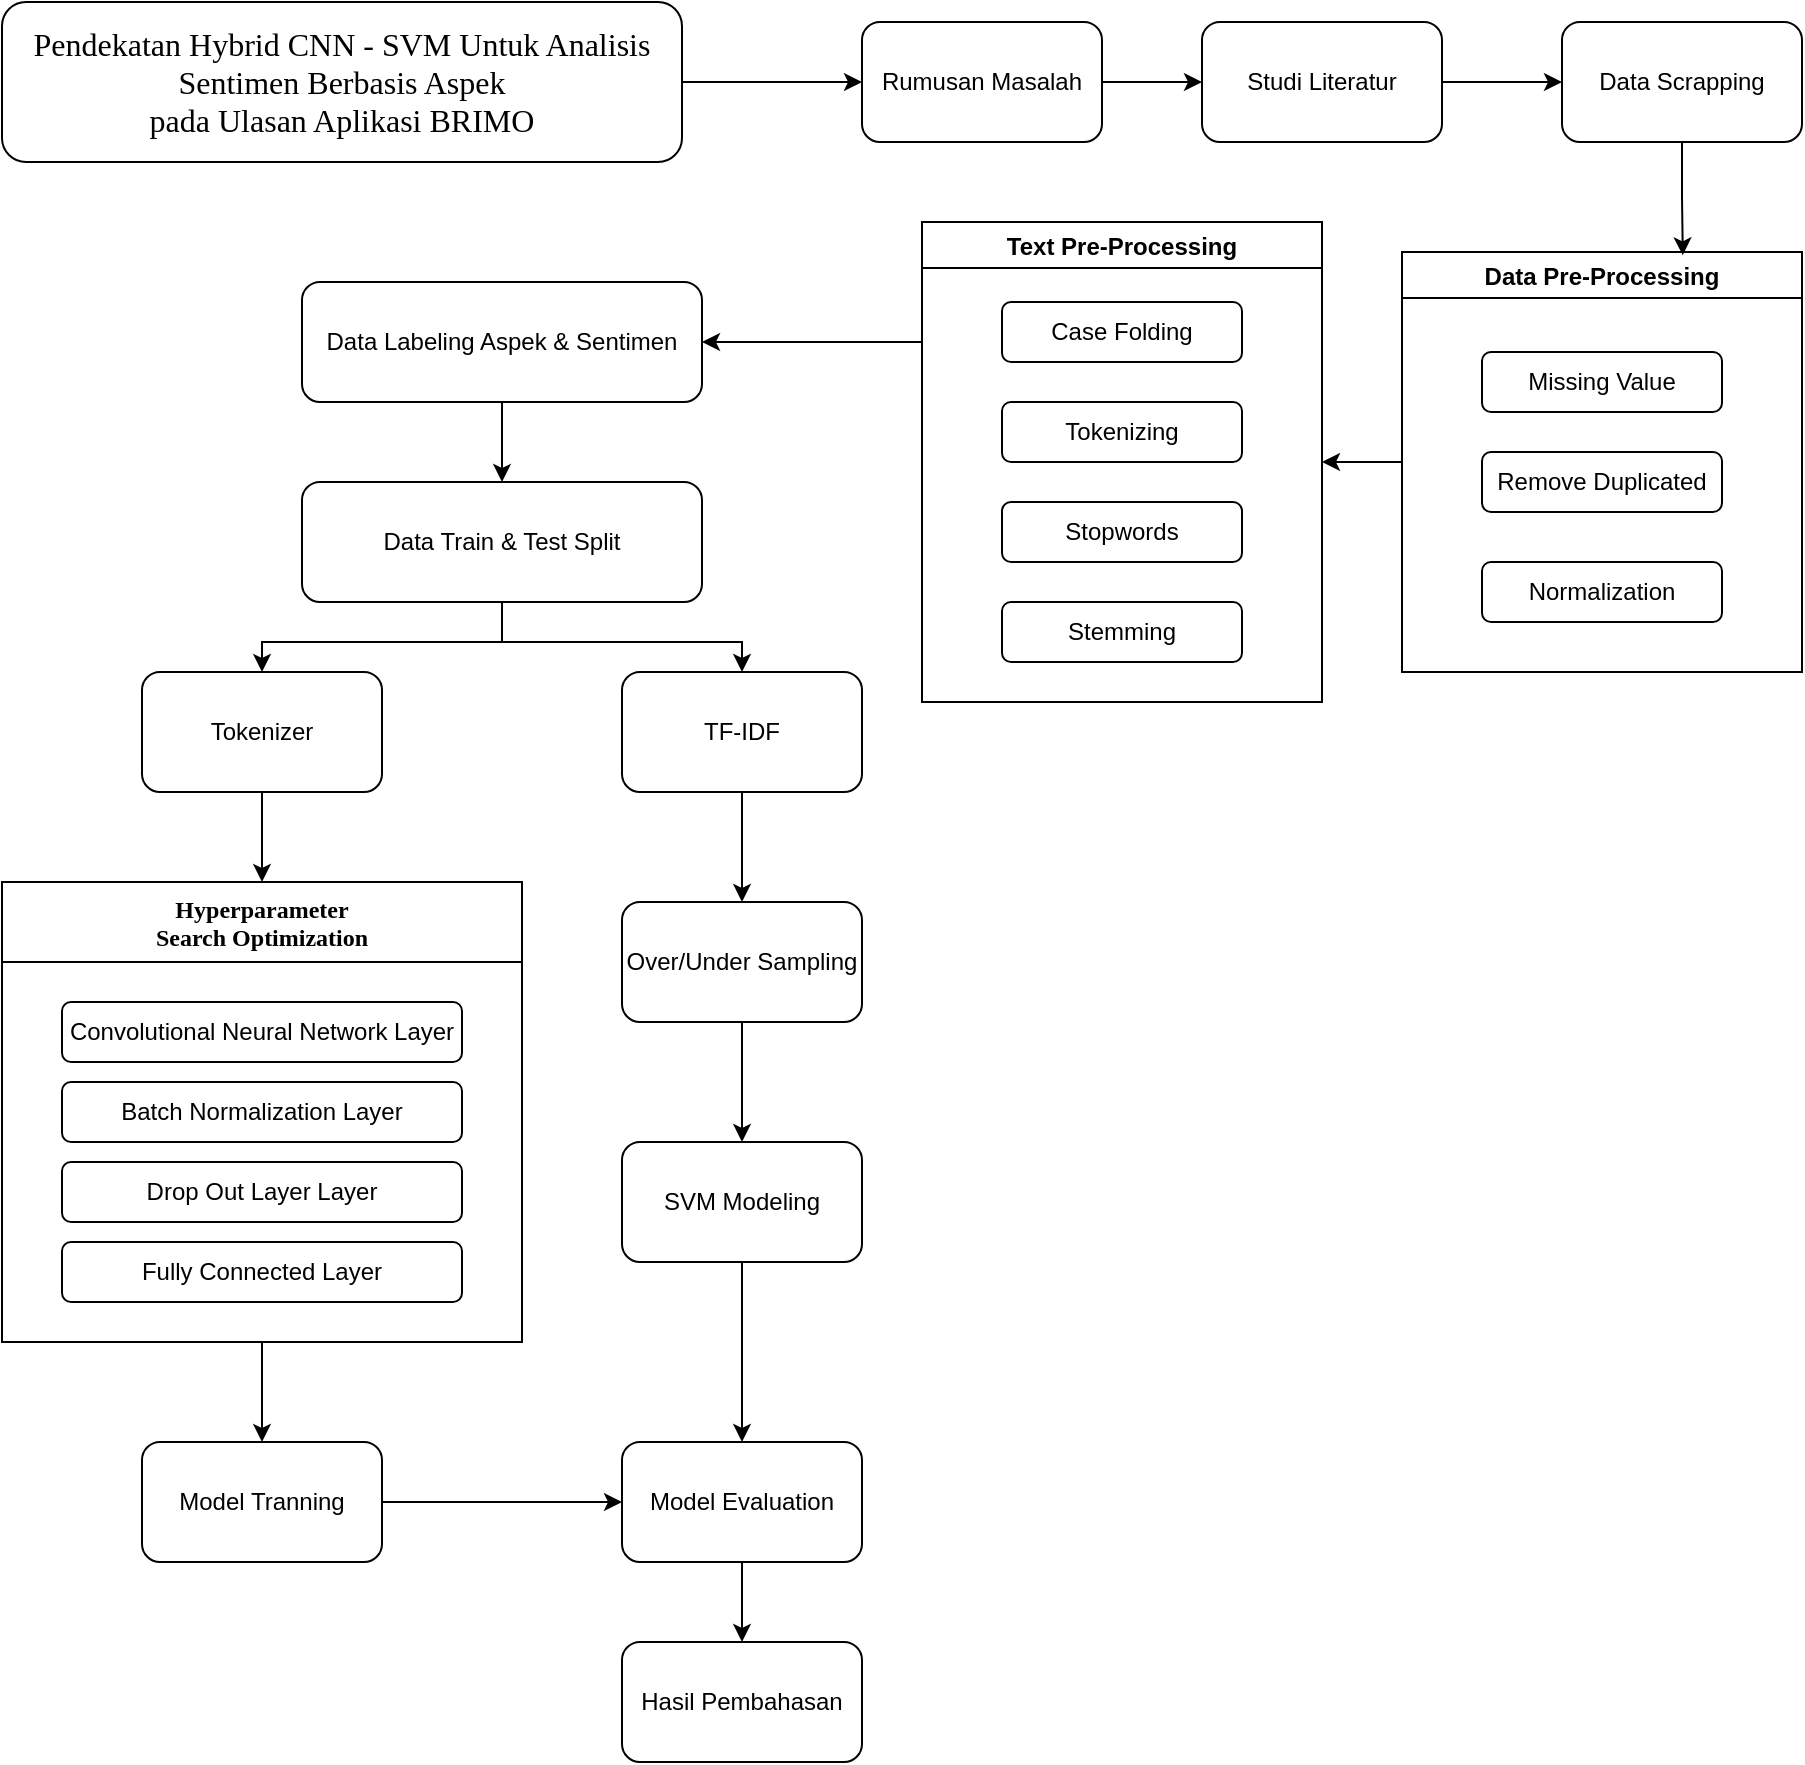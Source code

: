 <mxfile version="24.8.8">
  <diagram name="Page-1" id="PIee3p56ZYwBG29FOCDX">
    <mxGraphModel dx="2269" dy="1177" grid="1" gridSize="10" guides="1" tooltips="1" connect="1" arrows="1" fold="1" page="1" pageScale="1" pageWidth="850" pageHeight="1100" math="0" shadow="0">
      <root>
        <mxCell id="0" />
        <mxCell id="1" parent="0" />
        <mxCell id="JAxsVdZLf2L0At49DJf2-3" value="" style="edgeStyle=orthogonalEdgeStyle;rounded=0;orthogonalLoop=1;jettySize=auto;html=1;exitX=1;exitY=0.5;exitDx=0;exitDy=0;" parent="1" source="JAxsVdZLf2L0At49DJf2-9" target="JAxsVdZLf2L0At49DJf2-2" edge="1">
          <mxGeometry relative="1" as="geometry">
            <mxPoint x="700" y="120" as="sourcePoint" />
            <Array as="points" />
          </mxGeometry>
        </mxCell>
        <mxCell id="JAxsVdZLf2L0At49DJf2-8" value="" style="edgeStyle=orthogonalEdgeStyle;rounded=0;orthogonalLoop=1;jettySize=auto;html=1;" parent="1" source="JAxsVdZLf2L0At49DJf2-1" target="JAxsVdZLf2L0At49DJf2-7" edge="1">
          <mxGeometry relative="1" as="geometry" />
        </mxCell>
        <mxCell id="JAxsVdZLf2L0At49DJf2-1" value="&lt;span style=&quot;font-size:12.0pt;mso-bidi-font-size:14.0pt;&lt;br/&gt;line-height:107%;font-family:&amp;quot;Times New Roman&amp;quot;,serif;mso-fareast-font-family:&lt;br/&gt;Calibri;mso-fareast-theme-font:minor-latin;mso-bidi-font-family:&amp;quot;Cordia New&amp;quot;;&lt;br/&gt;mso-bidi-theme-font:minor-bidi;mso-ansi-language:EN-ID;mso-fareast-language:&lt;br/&gt;EN-US;mso-bidi-language:TH&quot;&gt;Pendekatan Hybrid CNN&amp;nbsp;- SVM Untuk Analisis Sentimen Berbasis Aspek&lt;br&gt;pada Ulasan Aplikasi BRIMO&lt;/span&gt;" style="rounded=1;whiteSpace=wrap;html=1;" parent="1" vertex="1">
          <mxGeometry x="90" y="40" width="340" height="80" as="geometry" />
        </mxCell>
        <mxCell id="JAxsVdZLf2L0At49DJf2-2" value="Data Scrapping" style="rounded=1;whiteSpace=wrap;html=1;" parent="1" vertex="1">
          <mxGeometry x="870" y="50" width="120" height="60" as="geometry" />
        </mxCell>
        <mxCell id="JAxsVdZLf2L0At49DJf2-10" value="" style="edgeStyle=orthogonalEdgeStyle;rounded=0;orthogonalLoop=1;jettySize=auto;html=1;" parent="1" source="JAxsVdZLf2L0At49DJf2-7" target="JAxsVdZLf2L0At49DJf2-9" edge="1">
          <mxGeometry relative="1" as="geometry" />
        </mxCell>
        <mxCell id="JAxsVdZLf2L0At49DJf2-7" value="Rumusan Masalah" style="rounded=1;whiteSpace=wrap;html=1;" parent="1" vertex="1">
          <mxGeometry x="520" y="50" width="120" height="60" as="geometry" />
        </mxCell>
        <mxCell id="JAxsVdZLf2L0At49DJf2-9" value="Studi Literatur" style="rounded=1;whiteSpace=wrap;html=1;" parent="1" vertex="1">
          <mxGeometry x="690" y="50" width="120" height="60" as="geometry" />
        </mxCell>
        <mxCell id="5e7VzZjBPvRn53_mJUJC-6" style="edgeStyle=orthogonalEdgeStyle;rounded=0;orthogonalLoop=1;jettySize=auto;html=1;exitX=0;exitY=0.5;exitDx=0;exitDy=0;entryX=1;entryY=0.5;entryDx=0;entryDy=0;" edge="1" parent="1" source="JAxsVdZLf2L0At49DJf2-17" target="JAxsVdZLf2L0At49DJf2-18">
          <mxGeometry relative="1" as="geometry" />
        </mxCell>
        <mxCell id="JAxsVdZLf2L0At49DJf2-17" value="Data Pre-Processing" style="swimlane;" parent="1" vertex="1">
          <mxGeometry x="790" y="165" width="200" height="210" as="geometry" />
        </mxCell>
        <mxCell id="JAxsVdZLf2L0At49DJf2-19" value="Missing Value" style="rounded=1;whiteSpace=wrap;html=1;" parent="JAxsVdZLf2L0At49DJf2-17" vertex="1">
          <mxGeometry x="40" y="50" width="120" height="30" as="geometry" />
        </mxCell>
        <mxCell id="JAxsVdZLf2L0At49DJf2-39" value="Remove Duplicated" style="rounded=1;whiteSpace=wrap;html=1;" parent="JAxsVdZLf2L0At49DJf2-17" vertex="1">
          <mxGeometry x="40" y="100" width="120" height="30" as="geometry" />
        </mxCell>
        <mxCell id="JAxsVdZLf2L0At49DJf2-40" value="Normalization" style="rounded=1;whiteSpace=wrap;html=1;" parent="JAxsVdZLf2L0At49DJf2-17" vertex="1">
          <mxGeometry x="40" y="155" width="120" height="30" as="geometry" />
        </mxCell>
        <mxCell id="5e7VzZjBPvRn53_mJUJC-8" style="edgeStyle=orthogonalEdgeStyle;rounded=0;orthogonalLoop=1;jettySize=auto;html=1;exitX=0;exitY=0.25;exitDx=0;exitDy=0;" edge="1" parent="1" source="JAxsVdZLf2L0At49DJf2-18" target="JAxsVdZLf2L0At49DJf2-23">
          <mxGeometry relative="1" as="geometry" />
        </mxCell>
        <mxCell id="JAxsVdZLf2L0At49DJf2-18" value="Text Pre-Processing" style="swimlane;" parent="1" vertex="1">
          <mxGeometry x="550" y="150" width="200" height="240" as="geometry" />
        </mxCell>
        <mxCell id="JAxsVdZLf2L0At49DJf2-34" value="Case Folding" style="rounded=1;whiteSpace=wrap;html=1;" parent="JAxsVdZLf2L0At49DJf2-18" vertex="1">
          <mxGeometry x="40" y="40" width="120" height="30" as="geometry" />
        </mxCell>
        <mxCell id="JAxsVdZLf2L0At49DJf2-35" value="Tokenizing" style="rounded=1;whiteSpace=wrap;html=1;" parent="JAxsVdZLf2L0At49DJf2-18" vertex="1">
          <mxGeometry x="40" y="90" width="120" height="30" as="geometry" />
        </mxCell>
        <mxCell id="JAxsVdZLf2L0At49DJf2-36" value="Stopwords" style="rounded=1;whiteSpace=wrap;html=1;" parent="JAxsVdZLf2L0At49DJf2-18" vertex="1">
          <mxGeometry x="40" y="140" width="120" height="30" as="geometry" />
        </mxCell>
        <mxCell id="JAxsVdZLf2L0At49DJf2-37" value="Stemming" style="rounded=1;whiteSpace=wrap;html=1;" parent="JAxsVdZLf2L0At49DJf2-18" vertex="1">
          <mxGeometry x="40" y="190" width="120" height="30" as="geometry" />
        </mxCell>
        <mxCell id="5e7VzZjBPvRn53_mJUJC-9" style="edgeStyle=orthogonalEdgeStyle;rounded=0;orthogonalLoop=1;jettySize=auto;html=1;entryX=0.5;entryY=0;entryDx=0;entryDy=0;" edge="1" parent="1" source="JAxsVdZLf2L0At49DJf2-23" target="JAxsVdZLf2L0At49DJf2-66">
          <mxGeometry relative="1" as="geometry" />
        </mxCell>
        <mxCell id="JAxsVdZLf2L0At49DJf2-23" value="Data Labeling Aspek &amp;amp; Sentimen" style="rounded=1;whiteSpace=wrap;html=1;" parent="1" vertex="1">
          <mxGeometry x="240" y="180" width="200" height="60" as="geometry" />
        </mxCell>
        <mxCell id="5e7VzZjBPvRn53_mJUJC-19" value="" style="edgeStyle=orthogonalEdgeStyle;rounded=0;orthogonalLoop=1;jettySize=auto;html=1;" edge="1" parent="1" source="JAxsVdZLf2L0At49DJf2-42" target="5e7VzZjBPvRn53_mJUJC-18">
          <mxGeometry relative="1" as="geometry" />
        </mxCell>
        <mxCell id="JAxsVdZLf2L0At49DJf2-42" value="TF-IDF" style="rounded=1;whiteSpace=wrap;html=1;" parent="1" vertex="1">
          <mxGeometry x="400" y="375" width="120" height="60" as="geometry" />
        </mxCell>
        <mxCell id="5e7VzZjBPvRn53_mJUJC-13" style="edgeStyle=orthogonalEdgeStyle;rounded=0;orthogonalLoop=1;jettySize=auto;html=1;exitX=0.5;exitY=1;exitDx=0;exitDy=0;entryX=0.5;entryY=0;entryDx=0;entryDy=0;" edge="1" parent="1" source="JAxsVdZLf2L0At49DJf2-44" target="JAxsVdZLf2L0At49DJf2-48">
          <mxGeometry relative="1" as="geometry" />
        </mxCell>
        <mxCell id="JAxsVdZLf2L0At49DJf2-44" value="Tokenizer" style="rounded=1;whiteSpace=wrap;html=1;" parent="1" vertex="1">
          <mxGeometry x="160" y="375" width="120" height="60" as="geometry" />
        </mxCell>
        <mxCell id="5e7VzZjBPvRn53_mJUJC-16" value="" style="edgeStyle=orthogonalEdgeStyle;rounded=0;orthogonalLoop=1;jettySize=auto;html=1;" edge="1" parent="1" source="JAxsVdZLf2L0At49DJf2-48" target="JAxsVdZLf2L0At49DJf2-59">
          <mxGeometry relative="1" as="geometry" />
        </mxCell>
        <mxCell id="JAxsVdZLf2L0At49DJf2-48" value="Hyperparameter &#xa;Search Optimization" style="swimlane;startSize=40;fontFamily=Times New Roman;" parent="1" vertex="1">
          <mxGeometry x="90" y="480" width="260" height="230" as="geometry" />
        </mxCell>
        <mxCell id="JAxsVdZLf2L0At49DJf2-53" value="Convolutional Neural Network Layer" style="rounded=1;whiteSpace=wrap;html=1;" parent="JAxsVdZLf2L0At49DJf2-48" vertex="1">
          <mxGeometry x="30" y="60" width="200" height="30" as="geometry" />
        </mxCell>
        <mxCell id="JAxsVdZLf2L0At49DJf2-54" value="Batch Normalization Layer" style="rounded=1;whiteSpace=wrap;html=1;" parent="JAxsVdZLf2L0At49DJf2-48" vertex="1">
          <mxGeometry x="30" y="100" width="200" height="30" as="geometry" />
        </mxCell>
        <mxCell id="JAxsVdZLf2L0At49DJf2-55" value="Drop Out Layer Layer" style="rounded=1;whiteSpace=wrap;html=1;" parent="JAxsVdZLf2L0At49DJf2-48" vertex="1">
          <mxGeometry x="30" y="140" width="200" height="30" as="geometry" />
        </mxCell>
        <mxCell id="JAxsVdZLf2L0At49DJf2-56" value="Fully Connected Layer" style="rounded=1;whiteSpace=wrap;html=1;" parent="JAxsVdZLf2L0At49DJf2-48" vertex="1">
          <mxGeometry x="30" y="180" width="200" height="30" as="geometry" />
        </mxCell>
        <mxCell id="5e7VzZjBPvRn53_mJUJC-22" style="edgeStyle=orthogonalEdgeStyle;rounded=0;orthogonalLoop=1;jettySize=auto;html=1;entryX=0.5;entryY=0;entryDx=0;entryDy=0;" edge="1" parent="1" source="JAxsVdZLf2L0At49DJf2-50" target="JAxsVdZLf2L0At49DJf2-61">
          <mxGeometry relative="1" as="geometry" />
        </mxCell>
        <mxCell id="JAxsVdZLf2L0At49DJf2-50" value="SVM Modeling" style="rounded=1;whiteSpace=wrap;html=1;" parent="1" vertex="1">
          <mxGeometry x="400" y="610" width="120" height="60" as="geometry" />
        </mxCell>
        <mxCell id="5e7VzZjBPvRn53_mJUJC-21" style="edgeStyle=orthogonalEdgeStyle;rounded=0;orthogonalLoop=1;jettySize=auto;html=1;entryX=0;entryY=0.5;entryDx=0;entryDy=0;" edge="1" parent="1" source="JAxsVdZLf2L0At49DJf2-59" target="JAxsVdZLf2L0At49DJf2-61">
          <mxGeometry relative="1" as="geometry" />
        </mxCell>
        <mxCell id="JAxsVdZLf2L0At49DJf2-59" value="Model Tranning" style="rounded=1;whiteSpace=wrap;html=1;" parent="1" vertex="1">
          <mxGeometry x="160" y="760" width="120" height="60" as="geometry" />
        </mxCell>
        <mxCell id="5e7VzZjBPvRn53_mJUJC-23" value="" style="edgeStyle=orthogonalEdgeStyle;rounded=0;orthogonalLoop=1;jettySize=auto;html=1;" edge="1" parent="1" source="JAxsVdZLf2L0At49DJf2-61" target="JAxsVdZLf2L0At49DJf2-72">
          <mxGeometry relative="1" as="geometry" />
        </mxCell>
        <mxCell id="JAxsVdZLf2L0At49DJf2-61" value="Model Evaluation" style="rounded=1;whiteSpace=wrap;html=1;" parent="1" vertex="1">
          <mxGeometry x="400" y="760" width="120" height="60" as="geometry" />
        </mxCell>
        <mxCell id="5e7VzZjBPvRn53_mJUJC-10" style="edgeStyle=orthogonalEdgeStyle;rounded=0;orthogonalLoop=1;jettySize=auto;html=1;entryX=0.5;entryY=0;entryDx=0;entryDy=0;" edge="1" parent="1" source="JAxsVdZLf2L0At49DJf2-66" target="JAxsVdZLf2L0At49DJf2-44">
          <mxGeometry relative="1" as="geometry" />
        </mxCell>
        <mxCell id="5e7VzZjBPvRn53_mJUJC-11" style="edgeStyle=orthogonalEdgeStyle;rounded=0;orthogonalLoop=1;jettySize=auto;html=1;exitX=0.5;exitY=1;exitDx=0;exitDy=0;entryX=0.5;entryY=0;entryDx=0;entryDy=0;" edge="1" parent="1" source="JAxsVdZLf2L0At49DJf2-66" target="JAxsVdZLf2L0At49DJf2-42">
          <mxGeometry relative="1" as="geometry" />
        </mxCell>
        <mxCell id="JAxsVdZLf2L0At49DJf2-66" value="Data Train &amp;amp; Test Split" style="rounded=1;whiteSpace=wrap;html=1;" parent="1" vertex="1">
          <mxGeometry x="240" y="280" width="200" height="60" as="geometry" />
        </mxCell>
        <mxCell id="JAxsVdZLf2L0At49DJf2-72" value="Hasil Pembahasan" style="rounded=1;whiteSpace=wrap;html=1;" parent="1" vertex="1">
          <mxGeometry x="400" y="860" width="120" height="60" as="geometry" />
        </mxCell>
        <mxCell id="5e7VzZjBPvRn53_mJUJC-7" style="edgeStyle=orthogonalEdgeStyle;rounded=0;orthogonalLoop=1;jettySize=auto;html=1;entryX=0.702;entryY=0.008;entryDx=0;entryDy=0;entryPerimeter=0;" edge="1" parent="1" source="JAxsVdZLf2L0At49DJf2-2" target="JAxsVdZLf2L0At49DJf2-17">
          <mxGeometry relative="1" as="geometry" />
        </mxCell>
        <mxCell id="5e7VzZjBPvRn53_mJUJC-20" value="" style="edgeStyle=orthogonalEdgeStyle;rounded=0;orthogonalLoop=1;jettySize=auto;html=1;" edge="1" parent="1" source="5e7VzZjBPvRn53_mJUJC-18" target="JAxsVdZLf2L0At49DJf2-50">
          <mxGeometry relative="1" as="geometry" />
        </mxCell>
        <mxCell id="5e7VzZjBPvRn53_mJUJC-18" value="Over/Under Sampling" style="rounded=1;whiteSpace=wrap;html=1;" vertex="1" parent="1">
          <mxGeometry x="400" y="490" width="120" height="60" as="geometry" />
        </mxCell>
      </root>
    </mxGraphModel>
  </diagram>
</mxfile>
